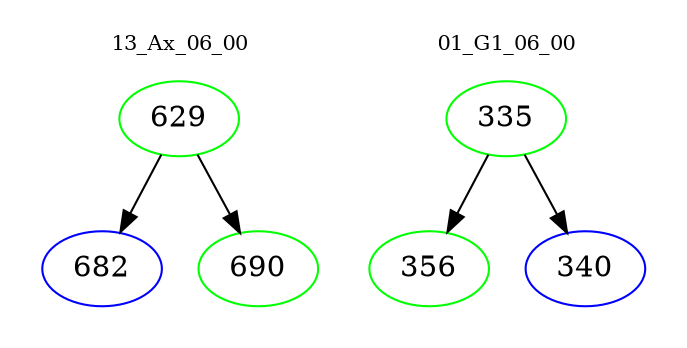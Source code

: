 digraph{
subgraph cluster_0 {
color = white
label = "13_Ax_06_00";
fontsize=10;
T0_629 [label="629", color="green"]
T0_629 -> T0_682 [color="black"]
T0_682 [label="682", color="blue"]
T0_629 -> T0_690 [color="black"]
T0_690 [label="690", color="green"]
}
subgraph cluster_1 {
color = white
label = "01_G1_06_00";
fontsize=10;
T1_335 [label="335", color="green"]
T1_335 -> T1_356 [color="black"]
T1_356 [label="356", color="green"]
T1_335 -> T1_340 [color="black"]
T1_340 [label="340", color="blue"]
}
}
